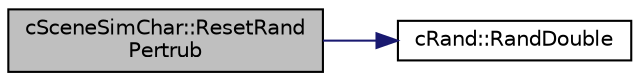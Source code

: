 digraph "cSceneSimChar::ResetRandPertrub"
{
 // LATEX_PDF_SIZE
  edge [fontname="Helvetica",fontsize="10",labelfontname="Helvetica",labelfontsize="10"];
  node [fontname="Helvetica",fontsize="10",shape=record];
  rankdir="LR";
  Node1 [label="cSceneSimChar::ResetRand\lPertrub",height=0.2,width=0.4,color="black", fillcolor="grey75", style="filled", fontcolor="black",tooltip=" "];
  Node1 -> Node2 [color="midnightblue",fontsize="10",style="solid",fontname="Helvetica"];
  Node2 [label="cRand::RandDouble",height=0.2,width=0.4,color="black", fillcolor="white", style="filled",URL="$classc_rand.html#a8fba23b9c1b891f924441902c1befcda",tooltip=" "];
}
